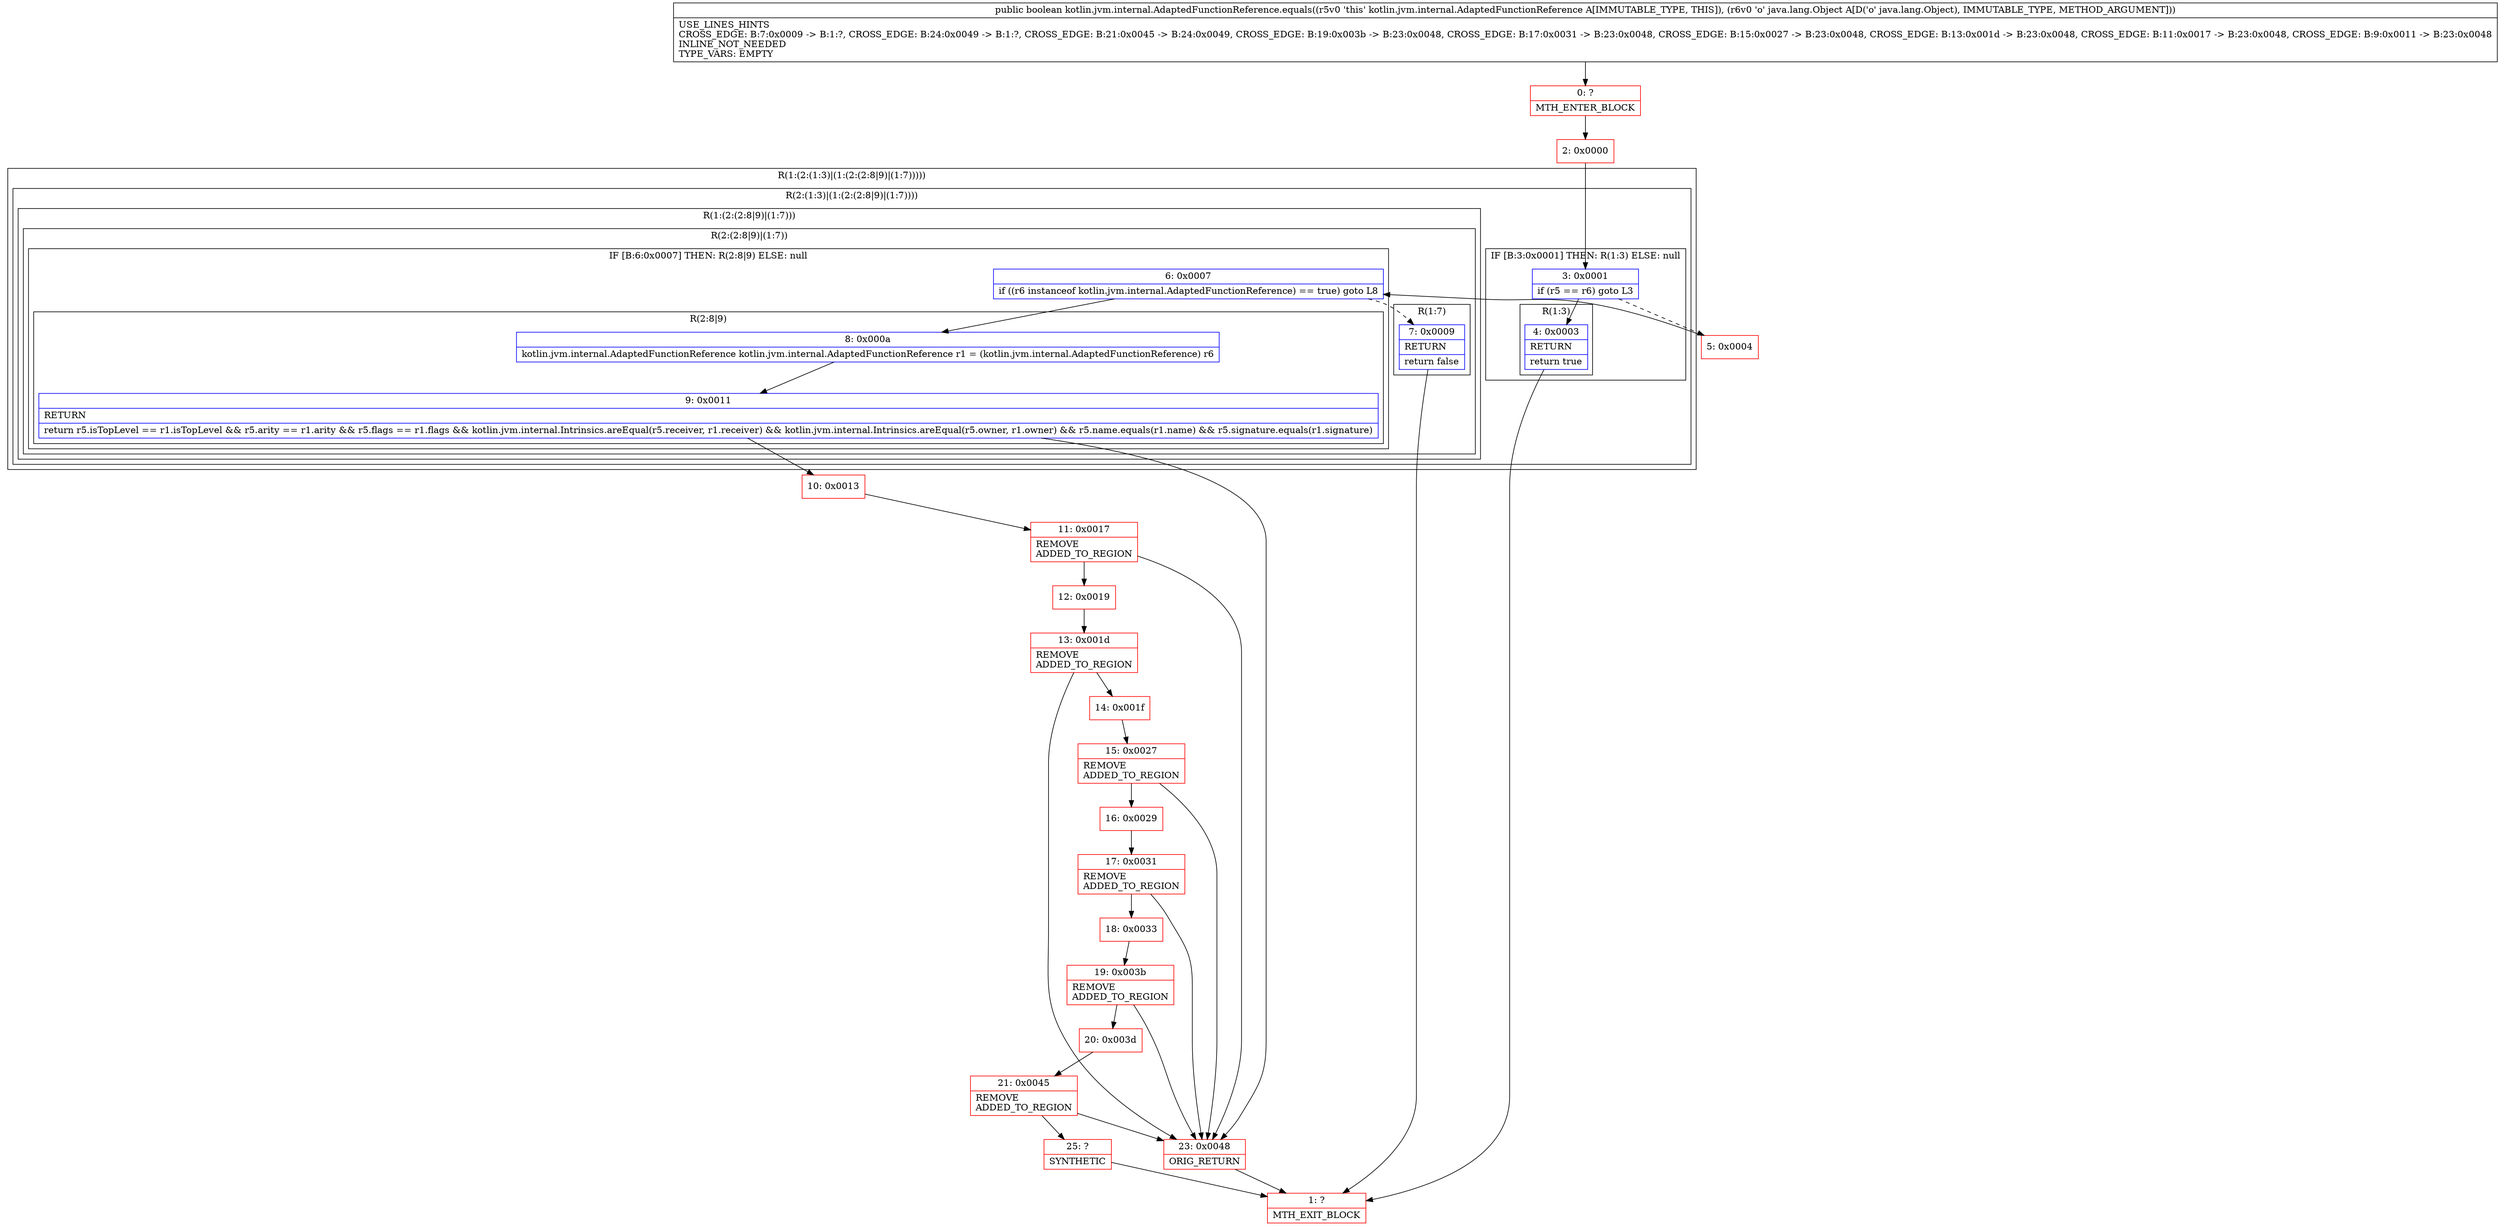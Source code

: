 digraph "CFG forkotlin.jvm.internal.AdaptedFunctionReference.equals(Ljava\/lang\/Object;)Z" {
subgraph cluster_Region_206112607 {
label = "R(1:(2:(1:3)|(1:(2:(2:8|9)|(1:7)))))";
node [shape=record,color=blue];
subgraph cluster_Region_1296092714 {
label = "R(2:(1:3)|(1:(2:(2:8|9)|(1:7))))";
node [shape=record,color=blue];
subgraph cluster_IfRegion_880070786 {
label = "IF [B:3:0x0001] THEN: R(1:3) ELSE: null";
node [shape=record,color=blue];
Node_3 [shape=record,label="{3\:\ 0x0001|if (r5 == r6) goto L3\l}"];
subgraph cluster_Region_1182545293 {
label = "R(1:3)";
node [shape=record,color=blue];
Node_4 [shape=record,label="{4\:\ 0x0003|RETURN\l|return true\l}"];
}
}
subgraph cluster_Region_46899682 {
label = "R(1:(2:(2:8|9)|(1:7)))";
node [shape=record,color=blue];
subgraph cluster_Region_1236340239 {
label = "R(2:(2:8|9)|(1:7))";
node [shape=record,color=blue];
subgraph cluster_IfRegion_1532180347 {
label = "IF [B:6:0x0007] THEN: R(2:8|9) ELSE: null";
node [shape=record,color=blue];
Node_6 [shape=record,label="{6\:\ 0x0007|if ((r6 instanceof kotlin.jvm.internal.AdaptedFunctionReference) == true) goto L8\l}"];
subgraph cluster_Region_1918094829 {
label = "R(2:8|9)";
node [shape=record,color=blue];
Node_8 [shape=record,label="{8\:\ 0x000a|kotlin.jvm.internal.AdaptedFunctionReference kotlin.jvm.internal.AdaptedFunctionReference r1 = (kotlin.jvm.internal.AdaptedFunctionReference) r6\l}"];
Node_9 [shape=record,label="{9\:\ 0x0011|RETURN\l|return r5.isTopLevel == r1.isTopLevel && r5.arity == r1.arity && r5.flags == r1.flags && kotlin.jvm.internal.Intrinsics.areEqual(r5.receiver, r1.receiver) && kotlin.jvm.internal.Intrinsics.areEqual(r5.owner, r1.owner) && r5.name.equals(r1.name) && r5.signature.equals(r1.signature)\l}"];
}
}
subgraph cluster_Region_2091168193 {
label = "R(1:7)";
node [shape=record,color=blue];
Node_7 [shape=record,label="{7\:\ 0x0009|RETURN\l|return false\l}"];
}
}
}
}
}
Node_0 [shape=record,color=red,label="{0\:\ ?|MTH_ENTER_BLOCK\l}"];
Node_2 [shape=record,color=red,label="{2\:\ 0x0000}"];
Node_1 [shape=record,color=red,label="{1\:\ ?|MTH_EXIT_BLOCK\l}"];
Node_5 [shape=record,color=red,label="{5\:\ 0x0004}"];
Node_10 [shape=record,color=red,label="{10\:\ 0x0013}"];
Node_11 [shape=record,color=red,label="{11\:\ 0x0017|REMOVE\lADDED_TO_REGION\l}"];
Node_12 [shape=record,color=red,label="{12\:\ 0x0019}"];
Node_13 [shape=record,color=red,label="{13\:\ 0x001d|REMOVE\lADDED_TO_REGION\l}"];
Node_14 [shape=record,color=red,label="{14\:\ 0x001f}"];
Node_15 [shape=record,color=red,label="{15\:\ 0x0027|REMOVE\lADDED_TO_REGION\l}"];
Node_16 [shape=record,color=red,label="{16\:\ 0x0029}"];
Node_17 [shape=record,color=red,label="{17\:\ 0x0031|REMOVE\lADDED_TO_REGION\l}"];
Node_18 [shape=record,color=red,label="{18\:\ 0x0033}"];
Node_19 [shape=record,color=red,label="{19\:\ 0x003b|REMOVE\lADDED_TO_REGION\l}"];
Node_20 [shape=record,color=red,label="{20\:\ 0x003d}"];
Node_21 [shape=record,color=red,label="{21\:\ 0x0045|REMOVE\lADDED_TO_REGION\l}"];
Node_25 [shape=record,color=red,label="{25\:\ ?|SYNTHETIC\l}"];
Node_23 [shape=record,color=red,label="{23\:\ 0x0048|ORIG_RETURN\l}"];
MethodNode[shape=record,label="{public boolean kotlin.jvm.internal.AdaptedFunctionReference.equals((r5v0 'this' kotlin.jvm.internal.AdaptedFunctionReference A[IMMUTABLE_TYPE, THIS]), (r6v0 'o' java.lang.Object A[D('o' java.lang.Object), IMMUTABLE_TYPE, METHOD_ARGUMENT]))  | USE_LINES_HINTS\lCROSS_EDGE: B:7:0x0009 \-\> B:1:?, CROSS_EDGE: B:24:0x0049 \-\> B:1:?, CROSS_EDGE: B:21:0x0045 \-\> B:24:0x0049, CROSS_EDGE: B:19:0x003b \-\> B:23:0x0048, CROSS_EDGE: B:17:0x0031 \-\> B:23:0x0048, CROSS_EDGE: B:15:0x0027 \-\> B:23:0x0048, CROSS_EDGE: B:13:0x001d \-\> B:23:0x0048, CROSS_EDGE: B:11:0x0017 \-\> B:23:0x0048, CROSS_EDGE: B:9:0x0011 \-\> B:23:0x0048\lINLINE_NOT_NEEDED\lTYPE_VARS: EMPTY\l}"];
MethodNode -> Node_0;Node_3 -> Node_4;
Node_3 -> Node_5[style=dashed];
Node_4 -> Node_1;
Node_6 -> Node_7[style=dashed];
Node_6 -> Node_8;
Node_8 -> Node_9;
Node_9 -> Node_10;
Node_9 -> Node_23;
Node_7 -> Node_1;
Node_0 -> Node_2;
Node_2 -> Node_3;
Node_5 -> Node_6;
Node_10 -> Node_11;
Node_11 -> Node_12;
Node_11 -> Node_23;
Node_12 -> Node_13;
Node_13 -> Node_14;
Node_13 -> Node_23;
Node_14 -> Node_15;
Node_15 -> Node_16;
Node_15 -> Node_23;
Node_16 -> Node_17;
Node_17 -> Node_18;
Node_17 -> Node_23;
Node_18 -> Node_19;
Node_19 -> Node_20;
Node_19 -> Node_23;
Node_20 -> Node_21;
Node_21 -> Node_23;
Node_21 -> Node_25;
Node_25 -> Node_1;
Node_23 -> Node_1;
}


